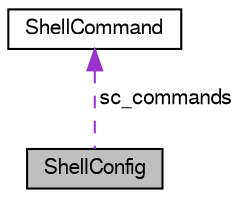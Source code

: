 digraph "ShellConfig"
{
  edge [fontname="FreeSans",fontsize="10",labelfontname="FreeSans",labelfontsize="10"];
  node [fontname="FreeSans",fontsize="10",shape=record];
  Node1 [label="ShellConfig",height=0.2,width=0.4,color="black", fillcolor="grey75", style="filled", fontcolor="black"];
  Node2 -> Node1 [dir="back",color="darkorchid3",fontsize="10",style="dashed",label=" sc_commands" ,fontname="FreeSans"];
  Node2 [label="ShellCommand",height=0.2,width=0.4,color="black", fillcolor="white", style="filled",URL="$group__SHELL.html#structShellCommand",tooltip="Custom command entry type. "];
}
